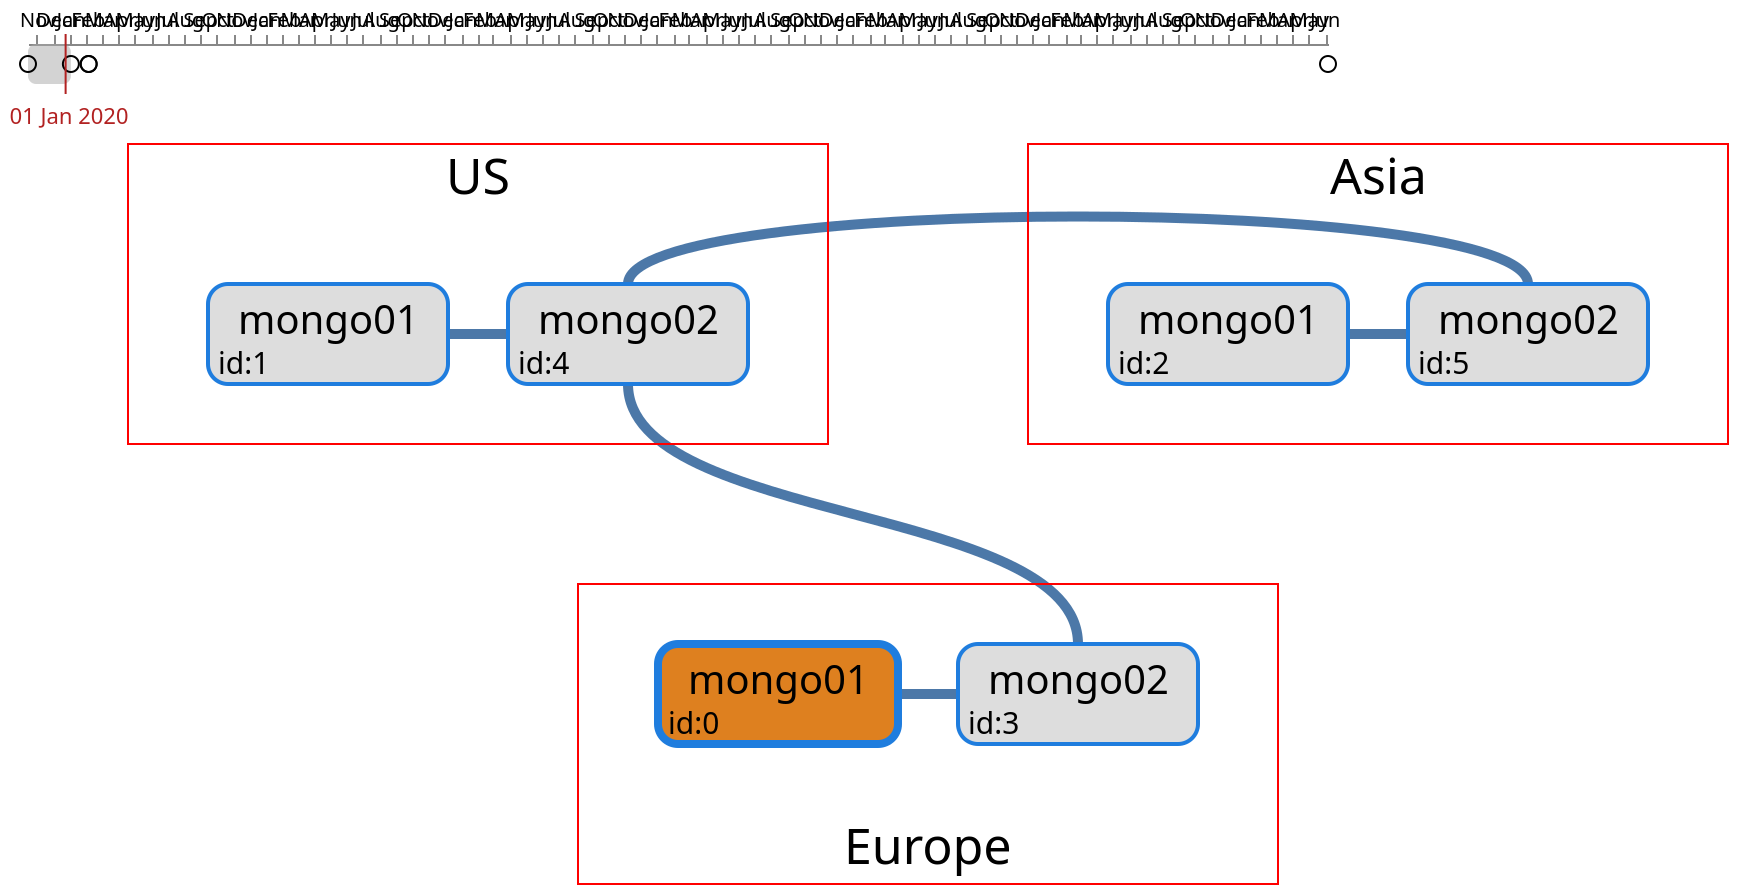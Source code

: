 {
  "$schema": "https://vega.github.io/schema/vega/v5.json",
  "description": "An interactive line chart of stock prices, with returns shown relative to a selected date.",
  "width": 650,
  "height": 300,
  "padding": 5,

  "signals": [
    {
      "description": "------- Ce signal est émis par la souris, et renvoie une date -----",
      "name": "sig_mouseDate",
      "init": "time('Jan 1 2020')",
      "on": [
        {
          "events": "mousemove",
          "update": "invert('scale_x', clamp(x(), 0, width))"
        }
      ]
    },
    {
      "description": "------- Ce signal est émis par un click et mémorise la date-----",
      "name": "sig_clickDate",
      "on": [
        {
          "events": "click",
          "update": "invert('scale_x', clamp(x(), 0, width))"
        }
      ]
    }
  ],

  "data": [
    {
      "name": "input_data",
      "values": [
        {"log_date":"20191015-080000","label":"A","status":[{"_id":0,"name":"mongo01.europe.domain:27017","syncSourceId":-1,"stateStr":"PRIMARY"},{"_id":1,"name":"mongo01.us.domain:27017","syncSourceId":4,"stateStr":"SECONDARY"},{"_id":2,"name":"mongo01.asia.domain:27017","syncSourceId":5,"stateStr":"SECONDARY"},{"_id":3,"name":"mongo02.europe.domain:27017","syncSourceId":0,"stateStr":"SECONDARY"},{"_id":4,"name":"mongo02.us.domain:27017","syncSourceId":3,"stateStr":"SECONDARY"},{"_id":5,"name":"mongo02.asia.domain:27017","syncSourceId":4,"stateStr":"SECONDARY"}]},
        {"log_date":"20200103-080000","label":"B","status":[{"_id":0,"name":"mongo01.europe.domain:27017","syncSourceId":3,"stateStr":"SECONDARY"},{"_id":1,"name":"mongo01.us.domain:27017","syncSourceId":0,"stateStr":"SECONDARY"},{"_id":2,"name":"mongo01.asia.domain:27017","syncSourceId":3,"stateStr":"SECONDARY"},{"_id":3,"name":"mongo02.europe.domain:27017","syncSourceId":-1,"stateStr":"PRIMARY"},{"_id":4,"name":"mongo02.us.domain:27017","syncSourceId":3,"stateStr":"SECONDARY"},{"_id":5,"name":"mongo02.asia.domain:27017","syncSourceId":0,"stateStr":"SECONDARY"}]},
        {"log_date":"20200205-120000","label":"C","status":[{"_id":0,"name":"mongo01.europe.domain:27017","syncSourceId":3,"stateStr":"SECONDARY"},{"_id":1,"name":"mongo01.us.domain:27017","syncSourceId":3,"stateStr":"SECONDARY"},{"_id":2,"name":"mongo01.asia.domain:27017","syncSourceId":1,"stateStr":"SECONDARY"},{"_id":3,"name":"mongo02.europe.domain:27017","syncSourceId":-1,"stateStr":"PRIMARY"},{"_id":4,"name":"mongo02.us.domain:27017","syncSourceId":3,"stateStr":"SECONDARY"},{"_id":5,"name":"mongo02.asia.domain:27017","syncSourceId":1,"stateStr":"SECONDARY"}]},
        {"log_date":"20200205-140000","label":"D","status":[{"_id":0,"name":"mongo01.europe.domain:27017","syncSourceId":3,"stateStr":"SECONDARY"},{"_id":1,"name":"mongo01.us.domain:27017","syncSourceId":3,"stateStr":"SECONDARY"},{"_id":2,"name":"mongo01.asia.domain:27017","syncSourceId":4,"stateStr":"SECONDARY"},{"_id":3,"name":"mongo02.europe.domain:27017","syncSourceId":-1,"stateStr":"PRIMARY"},{"_id":4,"name":"mongo02.us.domain:27017","syncSourceId":3,"stateStr":"SECONDARY"},{"_id":5,"name":"mongo02.asia.domain:27017","syncSourceId":1,"stateStr":"SECONDARY"}]}
      ],
      "format": {"parse": {"log_date":"date:'%Y%m%d-%H%M%S'"}},
      "transform": [
        { "type": "formula", "as":"date", "expr": "time(datum.log_date)" }
      ]
    },
    {
      "name": "today",
      "values": [ {"label":"now"} ],
      "transform": [
        { "type": "formula", "as":"date", "expr": "now()" }
      ]
    },
    {
      "name": "milestones",
      "source": ["input_data","today"]
    },
    {
      "description": "---- Contient le milestone juste avant la sélection (mouseMove) ----",
      "name": "first_before",
      "source": "milestones",
      "transform": [
        { "type": "filter", "expr": "datum.date<sig_mouseDate" },
        { "type": "extent", "field": "date", "signal": "sig_before_range"},
        { "type": "filter", "expr": "datum.date==sig_before_range[1]" }
      ]
    },
    {
      "description": "---- Contient le milestone juste après la sélection (mouseMove)----",
      "name": "first_after",
      "source": "milestones",
      "transform": [
        { "type": "filter", "expr": "datum.date>=sig_mouseDate" },
        { "type": "extent", "field": "date", "signal": "sig_after_range"},
        { "type": "filter", "expr": "datum.date==sig_after_range[0]" }
      ]
    },
    {
      "description": "---- un object unique contenant sig_before_range+sig_after_range (mouseMove) ----",
      "name": "mouse_date_bounds",
      "source": [ "first_before", "first_after" ],
      "transform": [
        { "type": "aggregate", "fields": ["date","date"], "ops":["min","max"], "as":["from","to"]}
      ]
    },
    {
      "description": "---- Contient l'event juste avant la sélection (CLICK) ----",
      "name": "selected_milestone",
      "source": "milestones",
      "transform": [
        { "type": "filter", "expr": "datum.date<sig_clickDate" },
        { "type": "extent", "field": "date", "signal": "sig_before_click"},
        { "type": "filter", "expr": "datum.date==sig_before_click[1]" }
      ]
    },
    {
      "description": "---- Contient l'event juste apres la sélection (CLICK) ----",
      "name": "first_after_selected_milestone",
      "source": "milestones",
      "transform": [
        { "type": "filter", "expr": "datum.date>=sig_clickDate" },
        { "type": "extent", "field": "date", "signal": "sig_after_click"},
        { "type": "filter", "expr": "datum.date==sig_after_click[0]" }
      ]
    },
    {
      "name": "click_date_bounds",
      "source": [ "selected_milestone", "first_after_selected_milestone" ],
      "transform": [
        { "type": "aggregate", "fields": ["date","date"], "ops":["min","max"], "as":["from","to"]}
      ]
    },




    {
      "name": "region_block",
      "values":
      [
        {"name":"europe", "width":350, "height":150, "x":275, "y":270, "count": 2, "label":"Europe"},
        {"name":"us", "width":350, "height":150, "x":50, "y":50, "count": 2, "label":"US"},
        {"name":"asia", "width":350, "height":150, "x":500, "y":50, "count": 1, "label":"Asia"}
      ],

      "transform": [
        {"type":"formula", "as":"text_x","expr":"datum.x + datum.width/2"},
        {"type":"formula", "as":"text_y","expr":"datum.y>100 ? datum.y + datum.height - 30 : datum.y + 5"}
      ]
    }, 




    { "name": "selected_node",
      "source":	"first_before",
      "transform": [
        {"type":"flatten", "fields": ["status"]},
        {"type": "formula", "as":"_id", "expr": "datum.status._id"},
        {"type": "formula", "as":"name", "expr": "datum.status.name"},
        {"type": "formula", "as":"stateStr", "expr": "datum.status.stateStr"},
        {"type": "formula", "as":"syncSourceId", "expr": "datum.status.syncSourceId"}
      ]
    },
    {
      "name": "node_block",
      "source":	"selected_node",
      "transform": [
        {"type": "formula", "as":"id_label", "expr": "'id:'+datum._id"},
        {"type": "formula", "as":"name_parts", "expr": "split(split(datum.name,':')[0],'.')"},
        {"type": "formula", "as":"node_name", "expr": "datum.name_parts[0]"},
        {"type": "formula", "as":"node_region", "expr": "datum.name_parts[1]"},
        {"type": "formula", "as":"index_in_region", "expr": "slice(datum.node_name,-1)-1"},

        {"type": "lookup", "from": "region_block", "key": "name", "fields": ["node_region"], "as":["region"]},
        
        {"type": "formula", "as": "x", "expr": "datum.region.x + 40 + datum.index_in_region * 150"},
        {"type": "formula", "as": "width", "expr": "120"},
        {"type": "formula", "as": "y", "expr": "datum.region.y + (datum.node_region=='europe'?30:70)"},
        {"type": "formula", "as": "height", "expr": "50"},
        {"type": "formula", "as": "right", "expr": "datum.x + datum.width"},
        {"type": "formula", "as": "bottom", "expr": "datum.y + datum.height"},
        {"type": "formula", "as": "cx", "expr": "datum.x + datum.width/2"},
        {"type": "formula", "as": "cy", "expr": "datum.y + datum.height/2"},

        {"type": "formula", "as": "back_color", "expr": "datum.stateStr=='PRIMARY' ? '#DE801F' : '#ddd'"},
        {"type": "formula", "as": "line_width", "expr": "datum.stateStr=='PRIMARY' ? 4 : 2"}          
                  
      ]
    },

    {
      "name": "sync_links",
      "source": "node_block",
      "transform": [
        { "type":"filter", "expr": "! (datum.syncSourceId<0)"},
        { "type": "lookup", "from":"node_block", "fields": ["syncSourceId"], "key":"_id", "as": ["target"] }
      ]
    },

    {
      "name": "smart-links",
      "source": "sync_links",
      "transform": [
        { "type":"formula", "as":"same_line", 
          "expr": "datum.y==datum.target.y"
        },
        { "type":"formula", "as":"left_node", 
          "expr": "datum.x < datum.target.x ? datum : datum.target"
        },
        { "type":"formula", "as":"right_node", 
          "expr": "datum.x > datum.target.x ? datum : datum.target"
        },
        { "type":"formula", "as":"top_node", 
          "expr": "datum.y < datum.target.y ? datum : datum.target"
        },
        { "type":"formula", "as":"bottom_node", 
          "expr": "datum.y > datum.target.y ? datum : datum.target"
        },
        { "type":"formula", "as":"same_region", 
          "expr": "datum.node_region==datum.target.node_region"
        },
        { "type":"formula", "as":"top_line", 
          "expr": "(datum.node_region!='europe') && (datum.target.node_region!='europe')"
        },
        { "type":"formula", "as":"bottom_line", 
          "expr": "(datum.node_region=='europe') && (datum.target.node_region=='europe')"
        },
        { "type":"formula", "as":"cross_line",
          "expr": "!datum.top_line && !datum.bottom_line"
        },
        { "type":"formula", "as":"side_to_side", 
          "expr": "datum.same_line && ( datum.same_region && datum.left_node.index_in_region == datum.right_node.index_in_region -1 )"
        }
      ]
    },
    
    {
      "name": "side-to-side-links",
      "source": "smart-links",
      "transform":[
        { "type":"filter","expr": "datum.side_to_side"},
        { "type":"formula","as":"path",
          "expr": "'M'+datum.left_node.right+','+datum.left_node.cy+'L'+datum.right_node.x+','+datum.right_node.cy"
        }
      ]
    },
    
    {
      "name": "top-links",
      "source": "smart-links",
      "transform":[
        { "type":"filter","expr": "datum.top_line && ! datum.side_to_side"},
        { "type":"formula","as":"deltax",
          "expr": "abs(datum.cx-datum.target.cx)"
        },
        { "type":"formula","as":"y",
          "expr": "datum.y"
        },
        { "type":"formula","as":"up",
          "expr": "datum.y - datum.deltax/10"
        },
        { "type":"formula","as":"path",
          "expr": "'M'+datum.cx+','+datum.y+'C'+datum.cx+','+datum.up+' '+datum.target.cx+','+datum.up+' '+datum.target.cx+','+datum.y"
        }
      ]
    },
    
    {
      "name": "cross-line-links",
      "source": "smart-links",
      "transform":[
        { "type":"filter","expr": "datum.cross_line"},
        { "type":"formula","as":"btm",
          "expr": "datum.top_node.bottom + 70"
        },
        { "type":"formula","as":"up",
          "expr": "datum.bottom_node.y - 70"
        },
        { "type":"formula","as":"p1",
          "expr": "datum.top_node.cx+','+datum.top_node.bottom"
        },
        { "type":"formula","as":"p2",
          "expr": "datum.top_node.cx+','+datum.btm"
        },
        { "type":"formula","as":"p3",
          "expr": "datum.bottom_node.cx+','+datum.up"
        },
        { "type":"formula","as":"p4",
          "expr": "datum.bottom_node.cx+','+datum.bottom_node.y"
        },
        { "type":"formula","as":"path",
          "expr": "'M'+datum.p1+'C'+datum.p2+' '+datum.p3+' '+datum.p4"
        }
      ]
    },

    {
      "name": "all-links",
      "source": ["top-links","side-to-side-links","cross-line-links"]
    }
  ],

  "scales": [
    {
      "name": "scale_x",
      "type": "time",
      "domain": {"data": "milestones", "field": "date"},
      "range": "width"
    }
  ],

  
  "axes": [
    {"orient": "top", "scale": "scale_x", "format": "%b", "tickCount": "month"}
  ],

  "marks": [
    {
      "description":"-------------------- bloc temporel selectionné ------------------",
      "type": "rect",
      "from": {"data":"click_date_bounds"},
      "encode": {
        "enter": {
          "y": {"value": -5},
          "y2": {"value": 25},
          "fill": {"value": "#F88"},
          "cornerRadius": {"value": 10},
          "opacity": {"value": 0.5}
        },
        "update": {
          "x": {"scale": "scale_x", "field": "from"},
          "x2": {"scale": "scale_x", "field": "to"}
        }
      }
    },
    {
      "description":"-------------------- bloc temporel survolé ------------------",
      "type": "rect",
      "from": {"data":"mouse_date_bounds"},
      "encode": {
        "enter": {
          "y": {"value": 0},
          "y2": {"value": 20},
          "fill": {"value": "#aaa"},          
          "cornerRadius": {"value": 4},
          "opacity": {"value": 0.5}
        },
        "update": {
          "x": {"scale": "scale_x", "field": "from"},
          "x2": {"scale": "scale_x", "field": "to"}
        }
      }
    },
    {
      "description":"-------------------- Elements temporels (diamond) ------------------",
      "type": "symbol",
      "from": {"data":"milestones"},
      "encode": {
        "update": {
          "x": {"scale": "scale_x", "field": "date"},
          "y": {"value": 10},
          "stroke": {"value": "black"}
        }
      }
    },

    {
      "description":"-------------------- Regle des temps verticales ------------------",
      "type": "rule",
      "encode": {
        "enter": {
          "y": {"value": -5},
          "y2": {"value": 25},
          "stroke": {"value": "firebrick"}
        },
        "update": {
          "x": {"scale": "scale_x", "signal": "sig_mouseDate", "offset": -2}
        }
      }
    },
    {
      "description":"-------------------- Temps sélectionné (texte) ------------------",
      "type": "text",
      "encode": {
        "enter": {
          "y": {"value": 40},
          "align": {"value": "center"},
          "fill": {"value": "firebrick"}
        },
        "update": {
          "x": {"scale": "scale_x", "signal": "sig_mouseDate"},
          "text": {"signal": "timeFormat(sig_mouseDate, '%d %b %Y')"}
        }
      }
    },
    
    {
      "type": "path",
      "from": {"data":"all-links"},
      "encode": {
        "enter": {
          "path": {"field": "path"},
          "strokeWidth": {"value": 5}
        }
      }
    },

    {
      "type": "rect",
      "from": {"data":"node_block"},
      "encode": {
        "enter": {
          "x": {"field": "x"},
          "y": {"field": "y"},
          "width": {"field": "width"},
          "height": {"field": "height"},
          "stroke": {"value": "#1F7DDE"},
          "cornerRadius": {"value": 10},
          "strokeWidth": {"field": "line_width"},
          "fill": {"field": "back_color"}
        }
      }
    },
    {
      "type": "text",
      "from": {"data":"node_block"},
      "encode": {
        "enter": {
          "text": {"field":"node_name"},
          "align": {"value":"center"},
          "fontSize": {"value":20},
          "x": {"field": "cx"},
          "y": {"field": "cy"}
        }
      }
    },
    {
      "type": "text",
      "from": {"data":"node_block"},
      "encode": {
        "enter": {
          "text": {"field":"id_label"},
          "align": {"value":"left"},
          "x": {"field": "x"},
          "y": {"field": "bottom"},
          "fontSize": {"value":15},
          "dx": {"value": 5},
          "dy": {"value": -5}
        }
      }
    },


    {
      "type": "rect",
      "from": {"data":"region_block"},
      "encode": {
        "enter": {
          "x": {"field": "x"},
          "y": {"field": "y"},
          "width": {"field": "width"},
          "height": {"field": "height"},
          "stroke": {"value": "red"}
        }
      }
    },
    {
      "type": "text",
      "from": {"data":"region_block"},
      "encode": {
        "enter": {
          "text": {"field":"label"},
          "align": {"value":"center"},
          "baseline": {"value": "top"},
          "x": {"field": "text_x"},
          "y": {"field": "text_y"},
          "fontSize": {"value":25}
        }
      }
    }
  ]
}